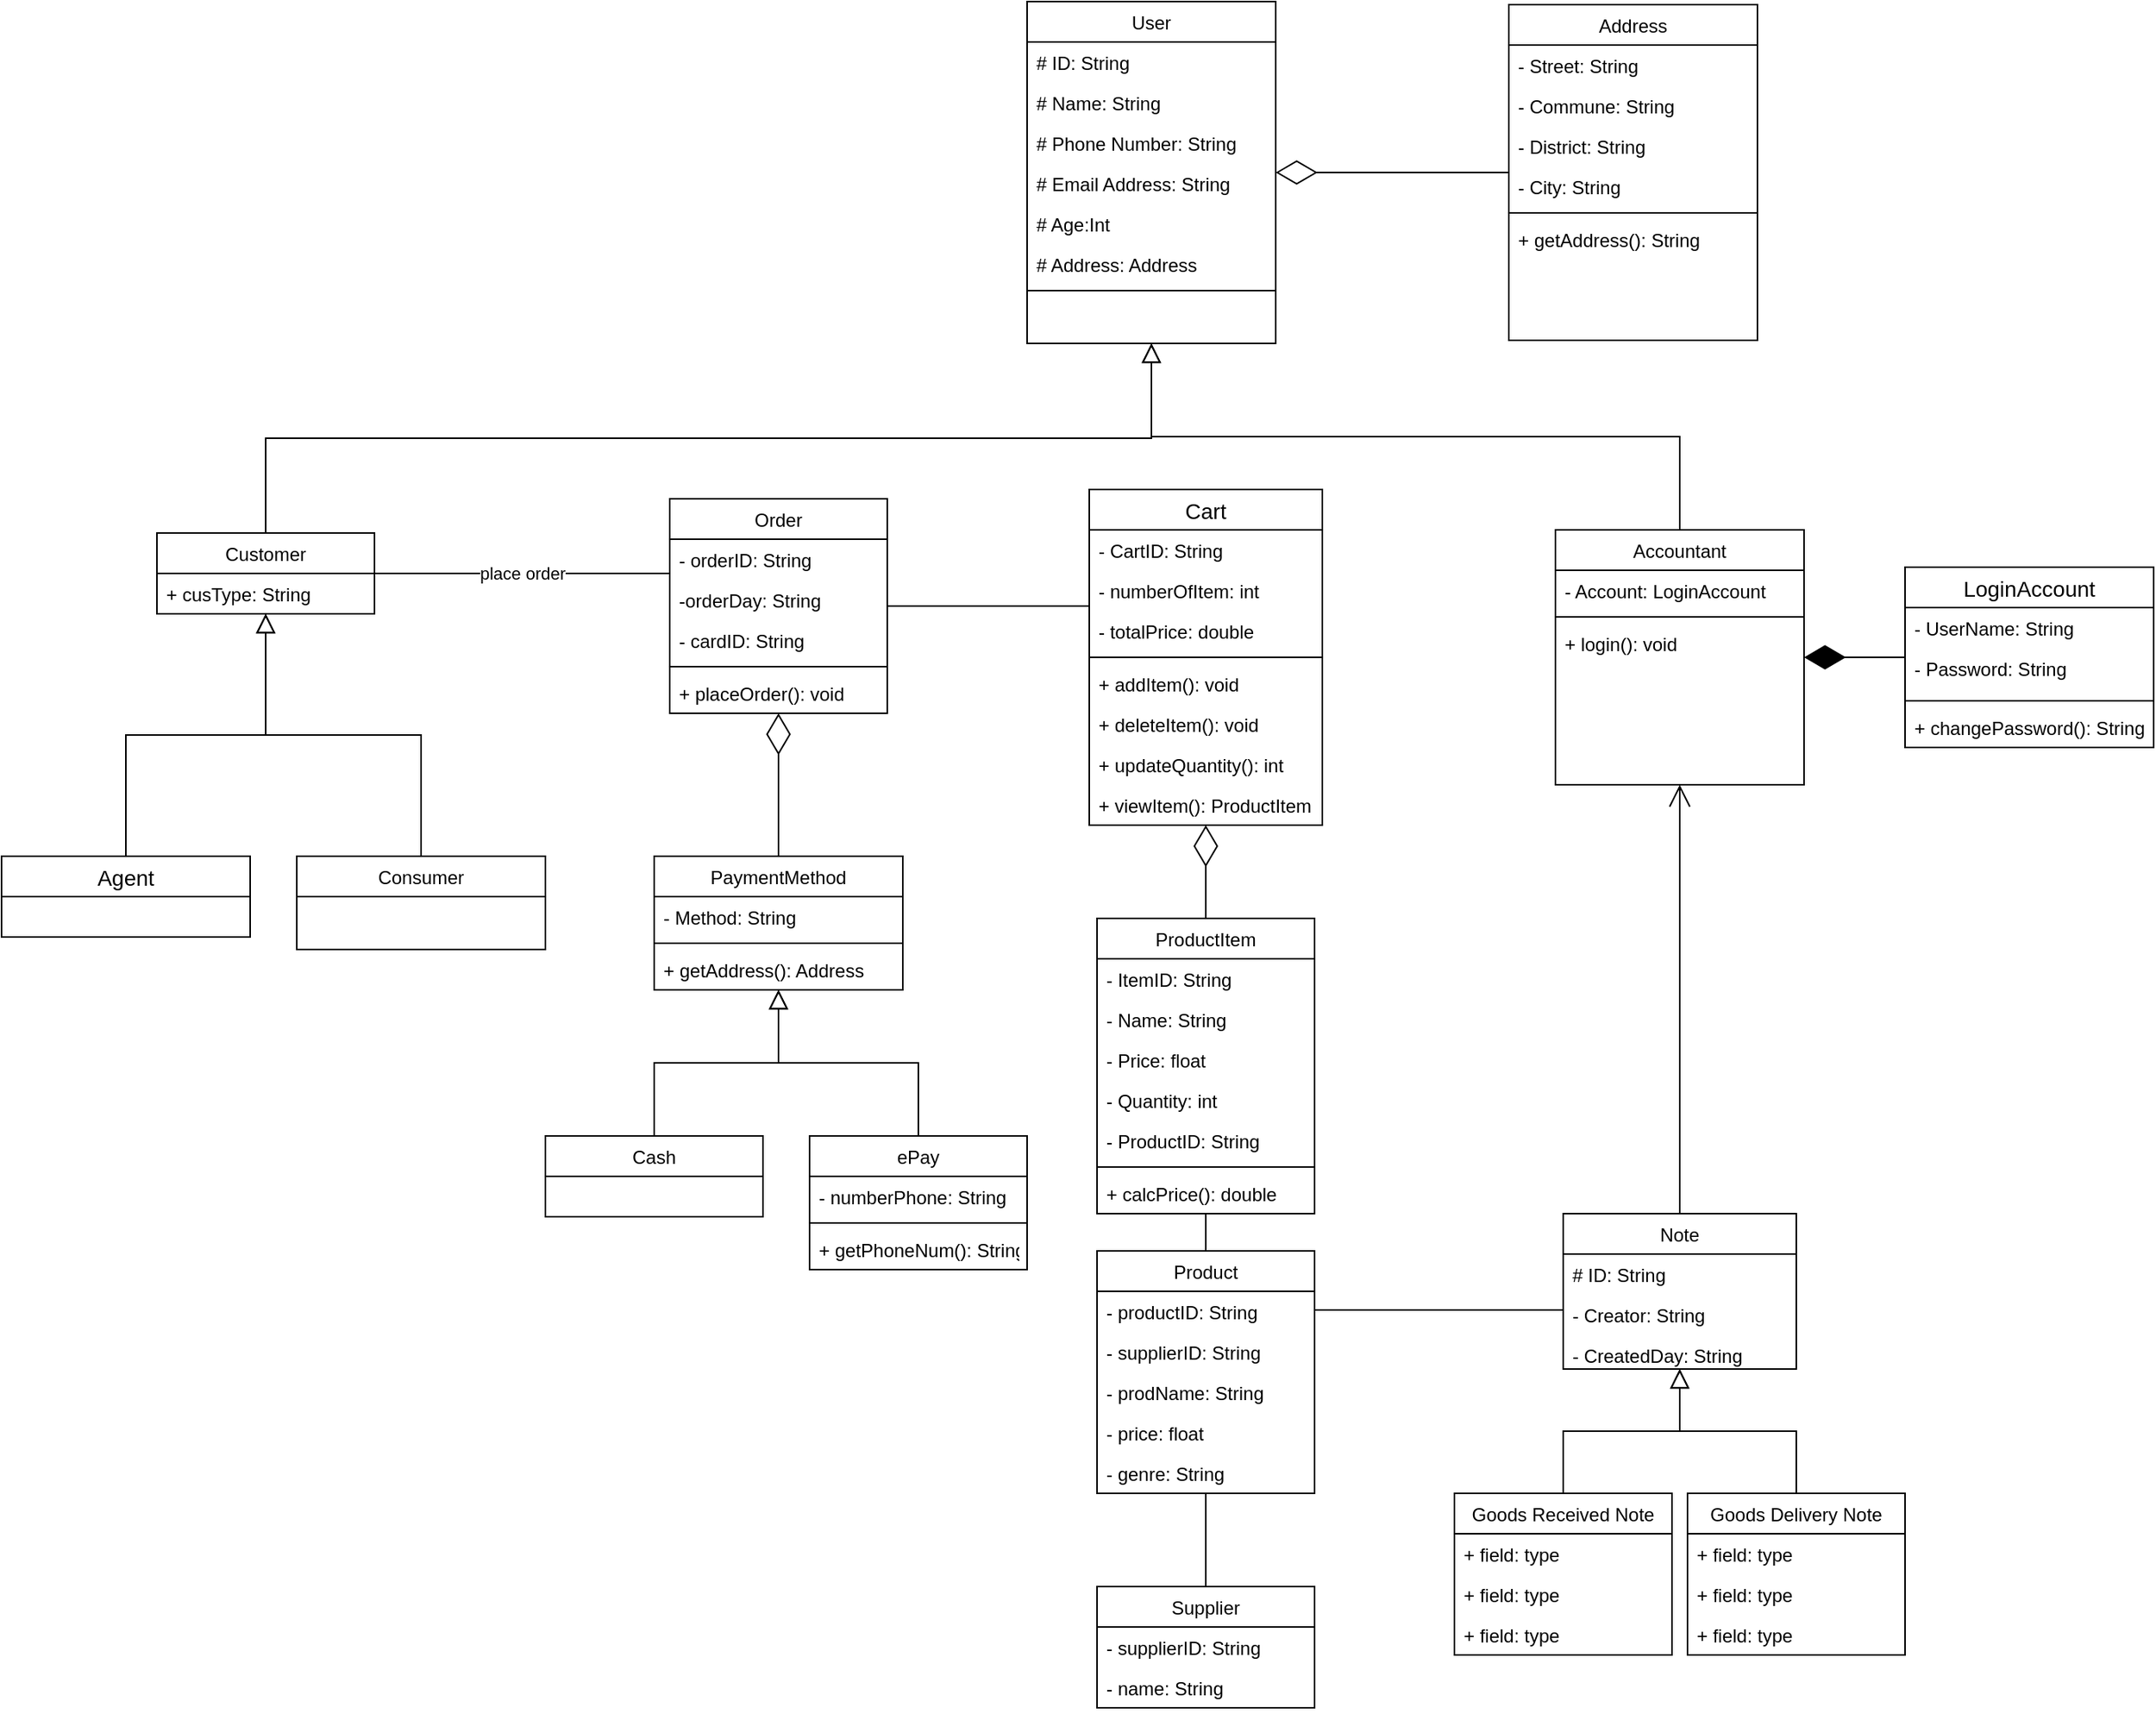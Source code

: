 <mxfile version="20.5.3" type="github">
  <diagram id="C5RBs43oDa-KdzZeNtuy" name="Page-1">
    <mxGraphModel dx="3854" dy="1280" grid="1" gridSize="10" guides="1" tooltips="1" connect="1" arrows="1" fold="1" page="1" pageScale="1" pageWidth="827" pageHeight="1169" math="0" shadow="0">
      <root>
        <mxCell id="WIyWlLk6GJQsqaUBKTNV-0" />
        <mxCell id="WIyWlLk6GJQsqaUBKTNV-1" parent="WIyWlLk6GJQsqaUBKTNV-0" />
        <mxCell id="zkfFHV4jXpPFQw0GAbJ--0" value="User" style="swimlane;fontStyle=0;align=center;verticalAlign=top;childLayout=stackLayout;horizontal=1;startSize=26;horizontalStack=0;resizeParent=1;resizeLast=0;collapsible=1;marginBottom=0;rounded=0;shadow=0;strokeWidth=1;glass=0;sketch=0;gradientColor=none;fillColor=none;" parent="WIyWlLk6GJQsqaUBKTNV-1" vertex="1">
          <mxGeometry x="-290" y="350" width="160" height="220" as="geometry">
            <mxRectangle x="230" y="140" width="160" height="26" as="alternateBounds" />
          </mxGeometry>
        </mxCell>
        <mxCell id="hDzxlIiHxSEQeTDy4nGC-58" value="# ID: String" style="text;strokeColor=none;fillColor=none;align=left;verticalAlign=top;spacingLeft=4;spacingRight=4;overflow=hidden;rotatable=0;points=[[0,0.5],[1,0.5]];portConstraint=eastwest;" vertex="1" parent="zkfFHV4jXpPFQw0GAbJ--0">
          <mxGeometry y="26" width="160" height="26" as="geometry" />
        </mxCell>
        <mxCell id="zkfFHV4jXpPFQw0GAbJ--1" value="# Name: String" style="text;align=left;verticalAlign=top;spacingLeft=4;spacingRight=4;overflow=hidden;rotatable=0;points=[[0,0.5],[1,0.5]];portConstraint=eastwest;" parent="zkfFHV4jXpPFQw0GAbJ--0" vertex="1">
          <mxGeometry y="52" width="160" height="26" as="geometry" />
        </mxCell>
        <mxCell id="zkfFHV4jXpPFQw0GAbJ--2" value="# Phone Number: String" style="text;align=left;verticalAlign=top;spacingLeft=4;spacingRight=4;overflow=hidden;rotatable=0;points=[[0,0.5],[1,0.5]];portConstraint=eastwest;rounded=0;shadow=0;html=0;" parent="zkfFHV4jXpPFQw0GAbJ--0" vertex="1">
          <mxGeometry y="78" width="160" height="26" as="geometry" />
        </mxCell>
        <mxCell id="zkfFHV4jXpPFQw0GAbJ--3" value="# Email Address: String" style="text;align=left;verticalAlign=top;spacingLeft=4;spacingRight=4;overflow=hidden;rotatable=0;points=[[0,0.5],[1,0.5]];portConstraint=eastwest;rounded=0;shadow=0;html=0;" parent="zkfFHV4jXpPFQw0GAbJ--0" vertex="1">
          <mxGeometry y="104" width="160" height="26" as="geometry" />
        </mxCell>
        <mxCell id="hDzxlIiHxSEQeTDy4nGC-28" value="# Age:Int" style="text;strokeColor=none;fillColor=none;align=left;verticalAlign=top;spacingLeft=4;spacingRight=4;overflow=hidden;rotatable=0;points=[[0,0.5],[1,0.5]];portConstraint=eastwest;" vertex="1" parent="zkfFHV4jXpPFQw0GAbJ--0">
          <mxGeometry y="130" width="160" height="26" as="geometry" />
        </mxCell>
        <mxCell id="hDzxlIiHxSEQeTDy4nGC-30" value="# Address: Address" style="text;strokeColor=none;fillColor=none;align=left;verticalAlign=top;spacingLeft=4;spacingRight=4;overflow=hidden;rotatable=0;points=[[0,0.5],[1,0.5]];portConstraint=eastwest;" vertex="1" parent="zkfFHV4jXpPFQw0GAbJ--0">
          <mxGeometry y="156" width="160" height="26" as="geometry" />
        </mxCell>
        <mxCell id="zkfFHV4jXpPFQw0GAbJ--4" value="" style="line;html=1;strokeWidth=1;align=left;verticalAlign=middle;spacingTop=-1;spacingLeft=3;spacingRight=3;rotatable=0;labelPosition=right;points=[];portConstraint=eastwest;" parent="zkfFHV4jXpPFQw0GAbJ--0" vertex="1">
          <mxGeometry y="182" width="160" height="8" as="geometry" />
        </mxCell>
        <mxCell id="zkfFHV4jXpPFQw0GAbJ--6" value="Accountant" style="swimlane;fontStyle=0;align=center;verticalAlign=top;childLayout=stackLayout;horizontal=1;startSize=26;horizontalStack=0;resizeParent=1;resizeLast=0;collapsible=1;marginBottom=0;rounded=0;shadow=0;strokeWidth=1;fillColor=none;" parent="WIyWlLk6GJQsqaUBKTNV-1" vertex="1">
          <mxGeometry x="50" y="690" width="160" height="164" as="geometry">
            <mxRectangle x="130" y="380" width="160" height="26" as="alternateBounds" />
          </mxGeometry>
        </mxCell>
        <mxCell id="hDzxlIiHxSEQeTDy4nGC-31" value="- Account: LoginAccount" style="text;strokeColor=none;fillColor=none;align=left;verticalAlign=top;spacingLeft=4;spacingRight=4;overflow=hidden;rotatable=0;points=[[0,0.5],[1,0.5]];portConstraint=eastwest;" vertex="1" parent="zkfFHV4jXpPFQw0GAbJ--6">
          <mxGeometry y="26" width="160" height="26" as="geometry" />
        </mxCell>
        <mxCell id="zkfFHV4jXpPFQw0GAbJ--9" value="" style="line;html=1;strokeWidth=1;align=left;verticalAlign=middle;spacingTop=-1;spacingLeft=3;spacingRight=3;rotatable=0;labelPosition=right;points=[];portConstraint=eastwest;" parent="zkfFHV4jXpPFQw0GAbJ--6" vertex="1">
          <mxGeometry y="52" width="160" height="8" as="geometry" />
        </mxCell>
        <mxCell id="hDzxlIiHxSEQeTDy4nGC-85" value="+ login(): void" style="text;strokeColor=none;fillColor=none;align=left;verticalAlign=top;spacingLeft=4;spacingRight=4;overflow=hidden;rotatable=0;points=[[0,0.5],[1,0.5]];portConstraint=eastwest;" vertex="1" parent="zkfFHV4jXpPFQw0GAbJ--6">
          <mxGeometry y="60" width="160" height="26" as="geometry" />
        </mxCell>
        <mxCell id="zkfFHV4jXpPFQw0GAbJ--12" value="" style="endArrow=block;endSize=10;endFill=0;shadow=0;strokeWidth=1;rounded=0;edgeStyle=elbowEdgeStyle;elbow=vertical;" parent="WIyWlLk6GJQsqaUBKTNV-1" source="zkfFHV4jXpPFQw0GAbJ--6" target="zkfFHV4jXpPFQw0GAbJ--0" edge="1">
          <mxGeometry width="160" relative="1" as="geometry">
            <mxPoint x="200" y="203" as="sourcePoint" />
            <mxPoint x="200" y="203" as="targetPoint" />
          </mxGeometry>
        </mxCell>
        <mxCell id="zkfFHV4jXpPFQw0GAbJ--13" value="Consumer" style="swimlane;fontStyle=0;align=center;verticalAlign=top;childLayout=stackLayout;horizontal=1;startSize=26;horizontalStack=0;resizeParent=1;resizeLast=0;collapsible=1;marginBottom=0;rounded=0;shadow=0;strokeWidth=1;fillColor=none;" parent="WIyWlLk6GJQsqaUBKTNV-1" vertex="1">
          <mxGeometry x="-760" y="900" width="160" height="60" as="geometry">
            <mxRectangle x="340" y="380" width="170" height="26" as="alternateBounds" />
          </mxGeometry>
        </mxCell>
        <mxCell id="zkfFHV4jXpPFQw0GAbJ--16" value="" style="endArrow=block;endSize=10;endFill=0;shadow=0;strokeWidth=1;rounded=0;edgeStyle=elbowEdgeStyle;elbow=vertical;" parent="WIyWlLk6GJQsqaUBKTNV-1" source="zkfFHV4jXpPFQw0GAbJ--13" target="oCz8fH9O_OMHNRwuJ_HF-74" edge="1">
          <mxGeometry width="160" relative="1" as="geometry">
            <mxPoint x="-60" y="571" as="sourcePoint" />
            <mxPoint x="-540" y="738" as="targetPoint" />
          </mxGeometry>
        </mxCell>
        <mxCell id="zkfFHV4jXpPFQw0GAbJ--17" value="Address" style="swimlane;fontStyle=0;align=center;verticalAlign=top;childLayout=stackLayout;horizontal=1;startSize=26;horizontalStack=0;resizeParent=1;resizeLast=0;collapsible=1;marginBottom=0;rounded=0;shadow=0;strokeWidth=1;fillColor=none;" parent="WIyWlLk6GJQsqaUBKTNV-1" vertex="1">
          <mxGeometry x="20" y="352" width="160" height="216" as="geometry">
            <mxRectangle x="550" y="140" width="160" height="26" as="alternateBounds" />
          </mxGeometry>
        </mxCell>
        <mxCell id="zkfFHV4jXpPFQw0GAbJ--19" value="- Street: String" style="text;align=left;verticalAlign=top;spacingLeft=4;spacingRight=4;overflow=hidden;rotatable=0;points=[[0,0.5],[1,0.5]];portConstraint=eastwest;rounded=0;shadow=0;html=0;" parent="zkfFHV4jXpPFQw0GAbJ--17" vertex="1">
          <mxGeometry y="26" width="160" height="26" as="geometry" />
        </mxCell>
        <mxCell id="zkfFHV4jXpPFQw0GAbJ--20" value="- Commune: String" style="text;align=left;verticalAlign=top;spacingLeft=4;spacingRight=4;overflow=hidden;rotatable=0;points=[[0,0.5],[1,0.5]];portConstraint=eastwest;rounded=0;shadow=0;html=0;" parent="zkfFHV4jXpPFQw0GAbJ--17" vertex="1">
          <mxGeometry y="52" width="160" height="26" as="geometry" />
        </mxCell>
        <mxCell id="zkfFHV4jXpPFQw0GAbJ--21" value="- District: String" style="text;align=left;verticalAlign=top;spacingLeft=4;spacingRight=4;overflow=hidden;rotatable=0;points=[[0,0.5],[1,0.5]];portConstraint=eastwest;rounded=0;shadow=0;html=0;" parent="zkfFHV4jXpPFQw0GAbJ--17" vertex="1">
          <mxGeometry y="78" width="160" height="26" as="geometry" />
        </mxCell>
        <mxCell id="zkfFHV4jXpPFQw0GAbJ--22" value="- City: String" style="text;align=left;verticalAlign=top;spacingLeft=4;spacingRight=4;overflow=hidden;rotatable=0;points=[[0,0.5],[1,0.5]];portConstraint=eastwest;rounded=0;shadow=0;html=0;" parent="zkfFHV4jXpPFQw0GAbJ--17" vertex="1">
          <mxGeometry y="104" width="160" height="26" as="geometry" />
        </mxCell>
        <mxCell id="zkfFHV4jXpPFQw0GAbJ--23" value="" style="line;html=1;strokeWidth=1;align=left;verticalAlign=middle;spacingTop=-1;spacingLeft=3;spacingRight=3;rotatable=0;labelPosition=right;points=[];portConstraint=eastwest;" parent="zkfFHV4jXpPFQw0GAbJ--17" vertex="1">
          <mxGeometry y="130" width="160" height="8" as="geometry" />
        </mxCell>
        <mxCell id="hDzxlIiHxSEQeTDy4nGC-86" value="+ getAddress(): String" style="text;strokeColor=none;fillColor=none;align=left;verticalAlign=top;spacingLeft=4;spacingRight=4;overflow=hidden;rotatable=0;points=[[0,0.5],[1,0.5]];portConstraint=eastwest;" vertex="1" parent="zkfFHV4jXpPFQw0GAbJ--17">
          <mxGeometry y="138" width="160" height="26" as="geometry" />
        </mxCell>
        <mxCell id="oCz8fH9O_OMHNRwuJ_HF-2" value="Agent" style="swimlane;fontStyle=0;childLayout=stackLayout;horizontal=1;startSize=26;horizontalStack=0;resizeParent=1;resizeParentMax=0;resizeLast=0;collapsible=1;marginBottom=0;align=center;fontSize=14;fillColor=none;" parent="WIyWlLk6GJQsqaUBKTNV-1" vertex="1">
          <mxGeometry x="-950" y="900" width="160" height="52" as="geometry" />
        </mxCell>
        <mxCell id="oCz8fH9O_OMHNRwuJ_HF-9" value="" style="endArrow=block;endSize=10;endFill=0;shadow=0;strokeWidth=1;rounded=0;edgeStyle=elbowEdgeStyle;elbow=vertical;" parent="WIyWlLk6GJQsqaUBKTNV-1" source="oCz8fH9O_OMHNRwuJ_HF-2" target="oCz8fH9O_OMHNRwuJ_HF-74" edge="1">
          <mxGeometry width="160" relative="1" as="geometry">
            <mxPoint x="-440" y="948" as="sourcePoint" />
            <mxPoint x="-560" y="718" as="targetPoint" />
          </mxGeometry>
        </mxCell>
        <mxCell id="oCz8fH9O_OMHNRwuJ_HF-10" value="LoginAccount" style="swimlane;fontStyle=0;childLayout=stackLayout;horizontal=1;startSize=26;horizontalStack=0;resizeParent=1;resizeParentMax=0;resizeLast=0;collapsible=1;marginBottom=0;align=center;fontSize=14;" parent="WIyWlLk6GJQsqaUBKTNV-1" vertex="1">
          <mxGeometry x="275" y="714" width="160" height="116" as="geometry" />
        </mxCell>
        <mxCell id="hDzxlIiHxSEQeTDy4nGC-47" value="- UserName: String" style="text;strokeColor=none;fillColor=none;align=left;verticalAlign=top;spacingLeft=4;spacingRight=4;overflow=hidden;rotatable=0;points=[[0,0.5],[1,0.5]];portConstraint=eastwest;" vertex="1" parent="oCz8fH9O_OMHNRwuJ_HF-10">
          <mxGeometry y="26" width="160" height="26" as="geometry" />
        </mxCell>
        <mxCell id="oCz8fH9O_OMHNRwuJ_HF-11" value="- Password: String" style="text;strokeColor=none;fillColor=none;spacingLeft=4;spacingRight=4;overflow=hidden;rotatable=0;points=[[0,0.5],[1,0.5]];portConstraint=eastwest;fontSize=12;" parent="oCz8fH9O_OMHNRwuJ_HF-10" vertex="1">
          <mxGeometry y="52" width="160" height="30" as="geometry" />
        </mxCell>
        <mxCell id="hDzxlIiHxSEQeTDy4nGC-83" value="" style="line;strokeWidth=1;fillColor=none;align=left;verticalAlign=middle;spacingTop=-1;spacingLeft=3;spacingRight=3;rotatable=0;labelPosition=right;points=[];portConstraint=eastwest;strokeColor=inherit;" vertex="1" parent="oCz8fH9O_OMHNRwuJ_HF-10">
          <mxGeometry y="82" width="160" height="8" as="geometry" />
        </mxCell>
        <mxCell id="hDzxlIiHxSEQeTDy4nGC-84" value="+ changePassword(): String" style="text;strokeColor=none;fillColor=none;align=left;verticalAlign=top;spacingLeft=4;spacingRight=4;overflow=hidden;rotatable=0;points=[[0,0.5],[1,0.5]];portConstraint=eastwest;" vertex="1" parent="oCz8fH9O_OMHNRwuJ_HF-10">
          <mxGeometry y="90" width="160" height="26" as="geometry" />
        </mxCell>
        <mxCell id="oCz8fH9O_OMHNRwuJ_HF-30" value="Cart" style="swimlane;fontStyle=0;childLayout=stackLayout;horizontal=1;startSize=26;horizontalStack=0;resizeParent=1;resizeParentMax=0;resizeLast=0;collapsible=1;marginBottom=0;align=center;fontSize=14;fillColor=none;" parent="WIyWlLk6GJQsqaUBKTNV-1" vertex="1">
          <mxGeometry x="-250" y="664" width="150" height="216" as="geometry" />
        </mxCell>
        <mxCell id="hDzxlIiHxSEQeTDy4nGC-60" value="- CartID: String" style="text;strokeColor=none;fillColor=none;align=left;verticalAlign=top;spacingLeft=4;spacingRight=4;overflow=hidden;rotatable=0;points=[[0,0.5],[1,0.5]];portConstraint=eastwest;" vertex="1" parent="oCz8fH9O_OMHNRwuJ_HF-30">
          <mxGeometry y="26" width="150" height="26" as="geometry" />
        </mxCell>
        <mxCell id="hDzxlIiHxSEQeTDy4nGC-73" value="- numberOfItem: int" style="text;strokeColor=none;fillColor=none;align=left;verticalAlign=top;spacingLeft=4;spacingRight=4;overflow=hidden;rotatable=0;points=[[0,0.5],[1,0.5]];portConstraint=eastwest;" vertex="1" parent="oCz8fH9O_OMHNRwuJ_HF-30">
          <mxGeometry y="52" width="150" height="26" as="geometry" />
        </mxCell>
        <mxCell id="hDzxlIiHxSEQeTDy4nGC-74" value="- totalPrice: double" style="text;strokeColor=none;fillColor=none;align=left;verticalAlign=top;spacingLeft=4;spacingRight=4;overflow=hidden;rotatable=0;points=[[0,0.5],[1,0.5]];portConstraint=eastwest;" vertex="1" parent="oCz8fH9O_OMHNRwuJ_HF-30">
          <mxGeometry y="78" width="150" height="26" as="geometry" />
        </mxCell>
        <mxCell id="hDzxlIiHxSEQeTDy4nGC-89" value="" style="line;strokeWidth=1;fillColor=none;align=left;verticalAlign=middle;spacingTop=-1;spacingLeft=3;spacingRight=3;rotatable=0;labelPosition=right;points=[];portConstraint=eastwest;strokeColor=inherit;" vertex="1" parent="oCz8fH9O_OMHNRwuJ_HF-30">
          <mxGeometry y="104" width="150" height="8" as="geometry" />
        </mxCell>
        <mxCell id="hDzxlIiHxSEQeTDy4nGC-90" value="+ addItem(): void" style="text;strokeColor=none;fillColor=none;align=left;verticalAlign=top;spacingLeft=4;spacingRight=4;overflow=hidden;rotatable=0;points=[[0,0.5],[1,0.5]];portConstraint=eastwest;" vertex="1" parent="oCz8fH9O_OMHNRwuJ_HF-30">
          <mxGeometry y="112" width="150" height="26" as="geometry" />
        </mxCell>
        <mxCell id="hDzxlIiHxSEQeTDy4nGC-91" value="+ deleteItem(): void" style="text;strokeColor=none;fillColor=none;align=left;verticalAlign=top;spacingLeft=4;spacingRight=4;overflow=hidden;rotatable=0;points=[[0,0.5],[1,0.5]];portConstraint=eastwest;" vertex="1" parent="oCz8fH9O_OMHNRwuJ_HF-30">
          <mxGeometry y="138" width="150" height="26" as="geometry" />
        </mxCell>
        <mxCell id="hDzxlIiHxSEQeTDy4nGC-92" value="+ updateQuantity(): int" style="text;strokeColor=none;fillColor=none;align=left;verticalAlign=top;spacingLeft=4;spacingRight=4;overflow=hidden;rotatable=0;points=[[0,0.5],[1,0.5]];portConstraint=eastwest;" vertex="1" parent="oCz8fH9O_OMHNRwuJ_HF-30">
          <mxGeometry y="164" width="150" height="26" as="geometry" />
        </mxCell>
        <mxCell id="hDzxlIiHxSEQeTDy4nGC-93" value="+ viewItem(): ProductItem" style="text;strokeColor=none;fillColor=none;align=left;verticalAlign=top;spacingLeft=4;spacingRight=4;overflow=hidden;rotatable=0;points=[[0,0.5],[1,0.5]];portConstraint=eastwest;" vertex="1" parent="oCz8fH9O_OMHNRwuJ_HF-30">
          <mxGeometry y="190" width="150" height="26" as="geometry" />
        </mxCell>
        <mxCell id="oCz8fH9O_OMHNRwuJ_HF-43" value="Goods Received Note" style="swimlane;fontStyle=0;childLayout=stackLayout;horizontal=1;startSize=26;fillColor=none;horizontalStack=0;resizeParent=1;resizeParentMax=0;resizeLast=0;collapsible=1;marginBottom=0;" parent="WIyWlLk6GJQsqaUBKTNV-1" vertex="1">
          <mxGeometry x="-15" y="1310" width="140" height="104" as="geometry" />
        </mxCell>
        <mxCell id="oCz8fH9O_OMHNRwuJ_HF-44" value="+ field: type" style="text;strokeColor=none;fillColor=none;align=left;verticalAlign=top;spacingLeft=4;spacingRight=4;overflow=hidden;rotatable=0;points=[[0,0.5],[1,0.5]];portConstraint=eastwest;" parent="oCz8fH9O_OMHNRwuJ_HF-43" vertex="1">
          <mxGeometry y="26" width="140" height="26" as="geometry" />
        </mxCell>
        <mxCell id="oCz8fH9O_OMHNRwuJ_HF-45" value="+ field: type" style="text;strokeColor=none;fillColor=none;align=left;verticalAlign=top;spacingLeft=4;spacingRight=4;overflow=hidden;rotatable=0;points=[[0,0.5],[1,0.5]];portConstraint=eastwest;" parent="oCz8fH9O_OMHNRwuJ_HF-43" vertex="1">
          <mxGeometry y="52" width="140" height="26" as="geometry" />
        </mxCell>
        <mxCell id="oCz8fH9O_OMHNRwuJ_HF-46" value="+ field: type" style="text;strokeColor=none;fillColor=none;align=left;verticalAlign=top;spacingLeft=4;spacingRight=4;overflow=hidden;rotatable=0;points=[[0,0.5],[1,0.5]];portConstraint=eastwest;" parent="oCz8fH9O_OMHNRwuJ_HF-43" vertex="1">
          <mxGeometry y="78" width="140" height="26" as="geometry" />
        </mxCell>
        <mxCell id="oCz8fH9O_OMHNRwuJ_HF-47" value="Goods Delivery Note" style="swimlane;fontStyle=0;childLayout=stackLayout;horizontal=1;startSize=26;fillColor=none;horizontalStack=0;resizeParent=1;resizeParentMax=0;resizeLast=0;collapsible=1;marginBottom=0;" parent="WIyWlLk6GJQsqaUBKTNV-1" vertex="1">
          <mxGeometry x="135" y="1310" width="140" height="104" as="geometry" />
        </mxCell>
        <mxCell id="oCz8fH9O_OMHNRwuJ_HF-48" value="+ field: type" style="text;strokeColor=none;fillColor=none;align=left;verticalAlign=top;spacingLeft=4;spacingRight=4;overflow=hidden;rotatable=0;points=[[0,0.5],[1,0.5]];portConstraint=eastwest;" parent="oCz8fH9O_OMHNRwuJ_HF-47" vertex="1">
          <mxGeometry y="26" width="140" height="26" as="geometry" />
        </mxCell>
        <mxCell id="oCz8fH9O_OMHNRwuJ_HF-49" value="+ field: type" style="text;strokeColor=none;fillColor=none;align=left;verticalAlign=top;spacingLeft=4;spacingRight=4;overflow=hidden;rotatable=0;points=[[0,0.5],[1,0.5]];portConstraint=eastwest;" parent="oCz8fH9O_OMHNRwuJ_HF-47" vertex="1">
          <mxGeometry y="52" width="140" height="26" as="geometry" />
        </mxCell>
        <mxCell id="oCz8fH9O_OMHNRwuJ_HF-50" value="+ field: type" style="text;strokeColor=none;fillColor=none;align=left;verticalAlign=top;spacingLeft=4;spacingRight=4;overflow=hidden;rotatable=0;points=[[0,0.5],[1,0.5]];portConstraint=eastwest;" parent="oCz8fH9O_OMHNRwuJ_HF-47" vertex="1">
          <mxGeometry y="78" width="140" height="26" as="geometry" />
        </mxCell>
        <mxCell id="oCz8fH9O_OMHNRwuJ_HF-51" value="Supplier" style="swimlane;fontStyle=0;childLayout=stackLayout;horizontal=1;startSize=26;fillColor=none;horizontalStack=0;resizeParent=1;resizeParentMax=0;resizeLast=0;collapsible=1;marginBottom=0;" parent="WIyWlLk6GJQsqaUBKTNV-1" vertex="1">
          <mxGeometry x="-245" y="1370" width="140" height="78" as="geometry" />
        </mxCell>
        <mxCell id="oCz8fH9O_OMHNRwuJ_HF-52" value="- supplierID: String" style="text;strokeColor=none;fillColor=none;align=left;verticalAlign=top;spacingLeft=4;spacingRight=4;overflow=hidden;rotatable=0;points=[[0,0.5],[1,0.5]];portConstraint=eastwest;" parent="oCz8fH9O_OMHNRwuJ_HF-51" vertex="1">
          <mxGeometry y="26" width="140" height="26" as="geometry" />
        </mxCell>
        <mxCell id="oCz8fH9O_OMHNRwuJ_HF-53" value="- name: String" style="text;strokeColor=none;fillColor=none;align=left;verticalAlign=top;spacingLeft=4;spacingRight=4;overflow=hidden;rotatable=0;points=[[0,0.5],[1,0.5]];portConstraint=eastwest;" parent="oCz8fH9O_OMHNRwuJ_HF-51" vertex="1">
          <mxGeometry y="52" width="140" height="26" as="geometry" />
        </mxCell>
        <mxCell id="oCz8fH9O_OMHNRwuJ_HF-55" value="Product" style="swimlane;fontStyle=0;childLayout=stackLayout;horizontal=1;startSize=26;fillColor=none;horizontalStack=0;resizeParent=1;resizeParentMax=0;resizeLast=0;collapsible=1;marginBottom=0;" parent="WIyWlLk6GJQsqaUBKTNV-1" vertex="1">
          <mxGeometry x="-245" y="1154" width="140" height="156" as="geometry" />
        </mxCell>
        <mxCell id="hDzxlIiHxSEQeTDy4nGC-56" value="- productID: String" style="text;strokeColor=none;fillColor=none;align=left;verticalAlign=top;spacingLeft=4;spacingRight=4;overflow=hidden;rotatable=0;points=[[0,0.5],[1,0.5]];portConstraint=eastwest;" vertex="1" parent="oCz8fH9O_OMHNRwuJ_HF-55">
          <mxGeometry y="26" width="140" height="26" as="geometry" />
        </mxCell>
        <mxCell id="hDzxlIiHxSEQeTDy4nGC-34" value="- supplierID: String " style="text;strokeColor=none;fillColor=none;align=left;verticalAlign=top;spacingLeft=4;spacingRight=4;overflow=hidden;rotatable=0;points=[[0,0.5],[1,0.5]];portConstraint=eastwest;" vertex="1" parent="oCz8fH9O_OMHNRwuJ_HF-55">
          <mxGeometry y="52" width="140" height="26" as="geometry" />
        </mxCell>
        <mxCell id="oCz8fH9O_OMHNRwuJ_HF-56" value="- prodName: String" style="text;strokeColor=none;fillColor=none;align=left;verticalAlign=top;spacingLeft=4;spacingRight=4;overflow=hidden;rotatable=0;points=[[0,0.5],[1,0.5]];portConstraint=eastwest;" parent="oCz8fH9O_OMHNRwuJ_HF-55" vertex="1">
          <mxGeometry y="78" width="140" height="26" as="geometry" />
        </mxCell>
        <mxCell id="oCz8fH9O_OMHNRwuJ_HF-57" value="- price: float" style="text;strokeColor=none;fillColor=none;align=left;verticalAlign=top;spacingLeft=4;spacingRight=4;overflow=hidden;rotatable=0;points=[[0,0.5],[1,0.5]];portConstraint=eastwest;" parent="oCz8fH9O_OMHNRwuJ_HF-55" vertex="1">
          <mxGeometry y="104" width="140" height="26" as="geometry" />
        </mxCell>
        <mxCell id="oCz8fH9O_OMHNRwuJ_HF-58" value="- genre: String" style="text;strokeColor=none;fillColor=none;align=left;verticalAlign=top;spacingLeft=4;spacingRight=4;overflow=hidden;rotatable=0;points=[[0,0.5],[1,0.5]];portConstraint=eastwest;" parent="oCz8fH9O_OMHNRwuJ_HF-55" vertex="1">
          <mxGeometry y="130" width="140" height="26" as="geometry" />
        </mxCell>
        <mxCell id="oCz8fH9O_OMHNRwuJ_HF-61" value="Note" style="swimlane;fontStyle=0;childLayout=stackLayout;horizontal=1;startSize=26;fillColor=none;horizontalStack=0;resizeParent=1;resizeParentMax=0;resizeLast=0;collapsible=1;marginBottom=0;rounded=0;shadow=0;glass=0;sketch=0;" parent="WIyWlLk6GJQsqaUBKTNV-1" vertex="1">
          <mxGeometry x="55" y="1130" width="150" height="100" as="geometry" />
        </mxCell>
        <mxCell id="oCz8fH9O_OMHNRwuJ_HF-63" value="# ID: String" style="text;strokeColor=none;fillColor=none;align=left;verticalAlign=top;spacingLeft=4;spacingRight=4;overflow=hidden;rotatable=0;points=[[0,0.5],[1,0.5]];portConstraint=eastwest;rounded=0;shadow=0;glass=0;sketch=0;" parent="oCz8fH9O_OMHNRwuJ_HF-61" vertex="1">
          <mxGeometry y="26" width="150" height="26" as="geometry" />
        </mxCell>
        <mxCell id="oCz8fH9O_OMHNRwuJ_HF-62" value="- Creator: String" style="text;strokeColor=none;fillColor=none;align=left;verticalAlign=top;spacingLeft=4;spacingRight=4;overflow=hidden;rotatable=0;points=[[0,0.5],[1,0.5]];portConstraint=eastwest;rounded=0;shadow=0;glass=0;sketch=0;" parent="oCz8fH9O_OMHNRwuJ_HF-61" vertex="1">
          <mxGeometry y="52" width="150" height="26" as="geometry" />
        </mxCell>
        <mxCell id="oCz8fH9O_OMHNRwuJ_HF-64" value="- CreatedDay: String" style="text;strokeColor=none;fillColor=none;align=left;verticalAlign=top;spacingLeft=4;spacingRight=4;overflow=hidden;rotatable=0;points=[[0,0.5],[1,0.5]];portConstraint=eastwest;rounded=0;shadow=0;glass=0;sketch=0;" parent="oCz8fH9O_OMHNRwuJ_HF-61" vertex="1">
          <mxGeometry y="78" width="150" height="22" as="geometry" />
        </mxCell>
        <mxCell id="oCz8fH9O_OMHNRwuJ_HF-67" value="" style="endArrow=block;html=1;rounded=0;startSize=10;endFill=0;edgeStyle=elbowEdgeStyle;elbow=vertical;endSize=10;" parent="WIyWlLk6GJQsqaUBKTNV-1" source="oCz8fH9O_OMHNRwuJ_HF-43" target="oCz8fH9O_OMHNRwuJ_HF-61" edge="1">
          <mxGeometry relative="1" as="geometry">
            <mxPoint x="145" y="1080" as="sourcePoint" />
            <mxPoint x="305" y="1080" as="targetPoint" />
          </mxGeometry>
        </mxCell>
        <mxCell id="oCz8fH9O_OMHNRwuJ_HF-68" value="" style="endArrow=block;html=1;rounded=0;startSize=10;endFill=0;edgeStyle=elbowEdgeStyle;elbow=vertical;endSize=10;" parent="WIyWlLk6GJQsqaUBKTNV-1" source="oCz8fH9O_OMHNRwuJ_HF-47" target="oCz8fH9O_OMHNRwuJ_HF-61" edge="1">
          <mxGeometry relative="1" as="geometry">
            <mxPoint x="321.996" y="1050" as="sourcePoint" />
            <mxPoint x="338.004" y="931" as="targetPoint" />
          </mxGeometry>
        </mxCell>
        <mxCell id="oCz8fH9O_OMHNRwuJ_HF-74" value="Customer" style="swimlane;fontStyle=0;childLayout=stackLayout;horizontal=1;startSize=26;fillColor=none;horizontalStack=0;resizeParent=1;resizeParentMax=0;resizeLast=0;collapsible=1;marginBottom=0;rounded=0;shadow=0;glass=0;sketch=0;" parent="WIyWlLk6GJQsqaUBKTNV-1" vertex="1">
          <mxGeometry x="-850" y="692" width="140" height="52" as="geometry" />
        </mxCell>
        <mxCell id="oCz8fH9O_OMHNRwuJ_HF-77" value="+ cusType: String" style="text;strokeColor=none;fillColor=none;align=left;verticalAlign=top;spacingLeft=4;spacingRight=4;overflow=hidden;rotatable=0;points=[[0,0.5],[1,0.5]];portConstraint=eastwest;rounded=0;shadow=0;glass=0;sketch=0;" parent="oCz8fH9O_OMHNRwuJ_HF-74" vertex="1">
          <mxGeometry y="26" width="140" height="26" as="geometry" />
        </mxCell>
        <mxCell id="oCz8fH9O_OMHNRwuJ_HF-78" value="" style="endArrow=block;endSize=10;endFill=0;shadow=0;strokeWidth=1;rounded=0;edgeStyle=elbowEdgeStyle;elbow=vertical;" parent="WIyWlLk6GJQsqaUBKTNV-1" source="oCz8fH9O_OMHNRwuJ_HF-74" target="zkfFHV4jXpPFQw0GAbJ--0" edge="1">
          <mxGeometry width="160" relative="1" as="geometry">
            <mxPoint x="-310" y="680" as="sourcePoint" />
            <mxPoint x="-260" y="550" as="targetPoint" />
          </mxGeometry>
        </mxCell>
        <mxCell id="oCz8fH9O_OMHNRwuJ_HF-81" value="PaymentMethod" style="swimlane;fontStyle=0;childLayout=stackLayout;horizontal=1;startSize=26;fillColor=none;horizontalStack=0;resizeParent=1;resizeParentMax=0;resizeLast=0;collapsible=1;marginBottom=0;rounded=0;shadow=0;glass=0;sketch=0;" parent="WIyWlLk6GJQsqaUBKTNV-1" vertex="1">
          <mxGeometry x="-530" y="900" width="160" height="86" as="geometry" />
        </mxCell>
        <mxCell id="oCz8fH9O_OMHNRwuJ_HF-82" value="- Method: String" style="text;strokeColor=none;fillColor=none;align=left;verticalAlign=top;spacingLeft=4;spacingRight=4;overflow=hidden;rotatable=0;points=[[0,0.5],[1,0.5]];portConstraint=eastwest;rounded=0;shadow=0;glass=0;sketch=0;" parent="oCz8fH9O_OMHNRwuJ_HF-81" vertex="1">
          <mxGeometry y="26" width="160" height="26" as="geometry" />
        </mxCell>
        <mxCell id="hDzxlIiHxSEQeTDy4nGC-79" value="" style="line;strokeWidth=1;fillColor=none;align=left;verticalAlign=middle;spacingTop=-1;spacingLeft=3;spacingRight=3;rotatable=0;labelPosition=right;points=[];portConstraint=eastwest;strokeColor=inherit;" vertex="1" parent="oCz8fH9O_OMHNRwuJ_HF-81">
          <mxGeometry y="52" width="160" height="8" as="geometry" />
        </mxCell>
        <mxCell id="hDzxlIiHxSEQeTDy4nGC-80" value="+ getAddress(): Address" style="text;strokeColor=none;fillColor=none;align=left;verticalAlign=top;spacingLeft=4;spacingRight=4;overflow=hidden;rotatable=0;points=[[0,0.5],[1,0.5]];portConstraint=eastwest;" vertex="1" parent="oCz8fH9O_OMHNRwuJ_HF-81">
          <mxGeometry y="60" width="160" height="26" as="geometry" />
        </mxCell>
        <mxCell id="hDzxlIiHxSEQeTDy4nGC-29" value="" style="endArrow=diamondThin;endFill=0;endSize=24;html=1;rounded=0;" edge="1" parent="WIyWlLk6GJQsqaUBKTNV-1" source="zkfFHV4jXpPFQw0GAbJ--17" target="zkfFHV4jXpPFQw0GAbJ--0">
          <mxGeometry width="160" relative="1" as="geometry">
            <mxPoint x="-310" y="610" as="sourcePoint" />
            <mxPoint x="-150" y="610" as="targetPoint" />
          </mxGeometry>
        </mxCell>
        <mxCell id="hDzxlIiHxSEQeTDy4nGC-33" value="" style="endArrow=diamondThin;endFill=0;endSize=24;html=1;rounded=0;edgeStyle=elbowEdgeStyle;elbow=vertical;" edge="1" parent="WIyWlLk6GJQsqaUBKTNV-1" source="oCz8fH9O_OMHNRwuJ_HF-81" target="hDzxlIiHxSEQeTDy4nGC-69">
          <mxGeometry width="160" relative="1" as="geometry">
            <mxPoint x="-330" y="710" as="sourcePoint" />
            <mxPoint x="-640" y="900" as="targetPoint" />
          </mxGeometry>
        </mxCell>
        <mxCell id="hDzxlIiHxSEQeTDy4nGC-35" value="ProductItem" style="swimlane;fontStyle=0;childLayout=stackLayout;horizontal=1;startSize=26;fillColor=none;horizontalStack=0;resizeParent=1;resizeParentMax=0;resizeLast=0;collapsible=1;marginBottom=0;" vertex="1" parent="WIyWlLk6GJQsqaUBKTNV-1">
          <mxGeometry x="-245" y="940" width="140" height="190" as="geometry" />
        </mxCell>
        <mxCell id="hDzxlIiHxSEQeTDy4nGC-38" value="- ItemID: String" style="text;strokeColor=none;fillColor=none;align=left;verticalAlign=top;spacingLeft=4;spacingRight=4;overflow=hidden;rotatable=0;points=[[0,0.5],[1,0.5]];portConstraint=eastwest;" vertex="1" parent="hDzxlIiHxSEQeTDy4nGC-35">
          <mxGeometry y="26" width="140" height="26" as="geometry" />
        </mxCell>
        <mxCell id="hDzxlIiHxSEQeTDy4nGC-36" value="- Name: String" style="text;strokeColor=none;fillColor=none;align=left;verticalAlign=top;spacingLeft=4;spacingRight=4;overflow=hidden;rotatable=0;points=[[0,0.5],[1,0.5]];portConstraint=eastwest;" vertex="1" parent="hDzxlIiHxSEQeTDy4nGC-35">
          <mxGeometry y="52" width="140" height="26" as="geometry" />
        </mxCell>
        <mxCell id="hDzxlIiHxSEQeTDy4nGC-37" value="- Price: float" style="text;strokeColor=none;fillColor=none;align=left;verticalAlign=top;spacingLeft=4;spacingRight=4;overflow=hidden;rotatable=0;points=[[0,0.5],[1,0.5]];portConstraint=eastwest;" vertex="1" parent="hDzxlIiHxSEQeTDy4nGC-35">
          <mxGeometry y="78" width="140" height="26" as="geometry" />
        </mxCell>
        <mxCell id="hDzxlIiHxSEQeTDy4nGC-54" value="- Quantity: int" style="text;strokeColor=none;fillColor=none;align=left;verticalAlign=top;spacingLeft=4;spacingRight=4;overflow=hidden;rotatable=0;points=[[0,0.5],[1,0.5]];portConstraint=eastwest;" vertex="1" parent="hDzxlIiHxSEQeTDy4nGC-35">
          <mxGeometry y="104" width="140" height="26" as="geometry" />
        </mxCell>
        <mxCell id="hDzxlIiHxSEQeTDy4nGC-55" value="- ProductID: String" style="text;strokeColor=none;fillColor=none;align=left;verticalAlign=top;spacingLeft=4;spacingRight=4;overflow=hidden;rotatable=0;points=[[0,0.5],[1,0.5]];portConstraint=eastwest;" vertex="1" parent="hDzxlIiHxSEQeTDy4nGC-35">
          <mxGeometry y="130" width="140" height="26" as="geometry" />
        </mxCell>
        <mxCell id="hDzxlIiHxSEQeTDy4nGC-95" value="" style="line;strokeWidth=1;fillColor=none;align=left;verticalAlign=middle;spacingTop=-1;spacingLeft=3;spacingRight=3;rotatable=0;labelPosition=right;points=[];portConstraint=eastwest;strokeColor=inherit;" vertex="1" parent="hDzxlIiHxSEQeTDy4nGC-35">
          <mxGeometry y="156" width="140" height="8" as="geometry" />
        </mxCell>
        <mxCell id="hDzxlIiHxSEQeTDy4nGC-96" value="+ calcPrice(): double" style="text;strokeColor=none;fillColor=none;align=left;verticalAlign=top;spacingLeft=4;spacingRight=4;overflow=hidden;rotatable=0;points=[[0,0.5],[1,0.5]];portConstraint=eastwest;" vertex="1" parent="hDzxlIiHxSEQeTDy4nGC-35">
          <mxGeometry y="164" width="140" height="26" as="geometry" />
        </mxCell>
        <mxCell id="hDzxlIiHxSEQeTDy4nGC-40" value="" style="endArrow=diamondThin;endFill=1;endSize=24;html=1;rounded=0;" edge="1" parent="WIyWlLk6GJQsqaUBKTNV-1" source="oCz8fH9O_OMHNRwuJ_HF-10" target="zkfFHV4jXpPFQw0GAbJ--6">
          <mxGeometry width="160" relative="1" as="geometry">
            <mxPoint x="-200" y="920" as="sourcePoint" />
            <mxPoint x="-40" y="920" as="targetPoint" />
          </mxGeometry>
        </mxCell>
        <mxCell id="hDzxlIiHxSEQeTDy4nGC-42" value="" style="endArrow=diamondThin;endFill=0;endSize=24;html=1;rounded=0;edgeStyle=elbowEdgeStyle;elbow=vertical;" edge="1" parent="WIyWlLk6GJQsqaUBKTNV-1" source="hDzxlIiHxSEQeTDy4nGC-35" target="oCz8fH9O_OMHNRwuJ_HF-30">
          <mxGeometry width="160" relative="1" as="geometry">
            <mxPoint x="-160" y="1083" as="sourcePoint" />
            <mxPoint y="1083" as="targetPoint" />
          </mxGeometry>
        </mxCell>
        <mxCell id="hDzxlIiHxSEQeTDy4nGC-48" value="" style="endArrow=open;endFill=1;endSize=12;html=1;rounded=0;elbow=vertical;edgeStyle=elbowEdgeStyle;" edge="1" parent="WIyWlLk6GJQsqaUBKTNV-1" source="oCz8fH9O_OMHNRwuJ_HF-61" target="zkfFHV4jXpPFQw0GAbJ--6">
          <mxGeometry width="160" relative="1" as="geometry">
            <mxPoint x="-230" y="1000" as="sourcePoint" />
            <mxPoint x="-70" y="1000" as="targetPoint" />
          </mxGeometry>
        </mxCell>
        <mxCell id="hDzxlIiHxSEQeTDy4nGC-53" value="" style="endArrow=none;html=1;rounded=0;elbow=vertical;edgeStyle=elbowEdgeStyle;" edge="1" parent="WIyWlLk6GJQsqaUBKTNV-1" source="hDzxlIiHxSEQeTDy4nGC-35" target="oCz8fH9O_OMHNRwuJ_HF-55">
          <mxGeometry relative="1" as="geometry">
            <mxPoint x="-247" y="944" as="sourcePoint" />
            <mxPoint x="-87" y="944" as="targetPoint" />
          </mxGeometry>
        </mxCell>
        <mxCell id="hDzxlIiHxSEQeTDy4nGC-57" value="" style="endArrow=none;endFill=0;endSize=12;html=1;rounded=0;elbow=vertical;" edge="1" parent="WIyWlLk6GJQsqaUBKTNV-1" source="oCz8fH9O_OMHNRwuJ_HF-51" target="oCz8fH9O_OMHNRwuJ_HF-55">
          <mxGeometry width="160" relative="1" as="geometry">
            <mxPoint x="-110" y="980" as="sourcePoint" />
            <mxPoint x="50" y="980" as="targetPoint" />
          </mxGeometry>
        </mxCell>
        <mxCell id="hDzxlIiHxSEQeTDy4nGC-45" value="" style="endArrow=none;endFill=0;endSize=12;html=1;rounded=0;elbow=vertical;edgeStyle=elbowEdgeStyle;" edge="1" parent="WIyWlLk6GJQsqaUBKTNV-1" source="oCz8fH9O_OMHNRwuJ_HF-55" target="oCz8fH9O_OMHNRwuJ_HF-61">
          <mxGeometry width="160" relative="1" as="geometry">
            <mxPoint x="-200" y="1000" as="sourcePoint" />
            <mxPoint x="-40" y="1000" as="targetPoint" />
          </mxGeometry>
        </mxCell>
        <mxCell id="hDzxlIiHxSEQeTDy4nGC-61" value="Cash" style="swimlane;fontStyle=0;childLayout=stackLayout;horizontal=1;startSize=26;fillColor=none;horizontalStack=0;resizeParent=1;resizeParentMax=0;resizeLast=0;collapsible=1;marginBottom=0;" vertex="1" parent="WIyWlLk6GJQsqaUBKTNV-1">
          <mxGeometry x="-600" y="1080" width="140" height="52" as="geometry" />
        </mxCell>
        <mxCell id="hDzxlIiHxSEQeTDy4nGC-65" value="ePay" style="swimlane;fontStyle=0;childLayout=stackLayout;horizontal=1;startSize=26;fillColor=none;horizontalStack=0;resizeParent=1;resizeParentMax=0;resizeLast=0;collapsible=1;marginBottom=0;" vertex="1" parent="WIyWlLk6GJQsqaUBKTNV-1">
          <mxGeometry x="-430" y="1080" width="140" height="86" as="geometry" />
        </mxCell>
        <mxCell id="hDzxlIiHxSEQeTDy4nGC-66" value="- numberPhone: String" style="text;strokeColor=none;fillColor=none;align=left;verticalAlign=top;spacingLeft=4;spacingRight=4;overflow=hidden;rotatable=0;points=[[0,0.5],[1,0.5]];portConstraint=eastwest;" vertex="1" parent="hDzxlIiHxSEQeTDy4nGC-65">
          <mxGeometry y="26" width="140" height="26" as="geometry" />
        </mxCell>
        <mxCell id="hDzxlIiHxSEQeTDy4nGC-81" value="" style="line;strokeWidth=1;fillColor=none;align=left;verticalAlign=middle;spacingTop=-1;spacingLeft=3;spacingRight=3;rotatable=0;labelPosition=right;points=[];portConstraint=eastwest;strokeColor=inherit;" vertex="1" parent="hDzxlIiHxSEQeTDy4nGC-65">
          <mxGeometry y="52" width="140" height="8" as="geometry" />
        </mxCell>
        <mxCell id="hDzxlIiHxSEQeTDy4nGC-82" value="+ getPhoneNum(): String" style="text;strokeColor=none;fillColor=none;align=left;verticalAlign=top;spacingLeft=4;spacingRight=4;overflow=hidden;rotatable=0;points=[[0,0.5],[1,0.5]];portConstraint=eastwest;" vertex="1" parent="hDzxlIiHxSEQeTDy4nGC-65">
          <mxGeometry y="60" width="140" height="26" as="geometry" />
        </mxCell>
        <mxCell id="hDzxlIiHxSEQeTDy4nGC-69" value="Order" style="swimlane;fontStyle=0;childLayout=stackLayout;horizontal=1;startSize=26;fillColor=none;horizontalStack=0;resizeParent=1;resizeParentMax=0;resizeLast=0;collapsible=1;marginBottom=0;" vertex="1" parent="WIyWlLk6GJQsqaUBKTNV-1">
          <mxGeometry x="-520" y="670" width="140" height="138" as="geometry" />
        </mxCell>
        <mxCell id="hDzxlIiHxSEQeTDy4nGC-70" value="- orderID: String" style="text;strokeColor=none;fillColor=none;align=left;verticalAlign=top;spacingLeft=4;spacingRight=4;overflow=hidden;rotatable=0;points=[[0,0.5],[1,0.5]];portConstraint=eastwest;" vertex="1" parent="hDzxlIiHxSEQeTDy4nGC-69">
          <mxGeometry y="26" width="140" height="26" as="geometry" />
        </mxCell>
        <mxCell id="hDzxlIiHxSEQeTDy4nGC-71" value="-orderDay: String" style="text;strokeColor=none;fillColor=none;align=left;verticalAlign=top;spacingLeft=4;spacingRight=4;overflow=hidden;rotatable=0;points=[[0,0.5],[1,0.5]];portConstraint=eastwest;" vertex="1" parent="hDzxlIiHxSEQeTDy4nGC-69">
          <mxGeometry y="52" width="140" height="26" as="geometry" />
        </mxCell>
        <mxCell id="hDzxlIiHxSEQeTDy4nGC-72" value="- cardID: String" style="text;strokeColor=none;fillColor=none;align=left;verticalAlign=top;spacingLeft=4;spacingRight=4;overflow=hidden;rotatable=0;points=[[0,0.5],[1,0.5]];portConstraint=eastwest;" vertex="1" parent="hDzxlIiHxSEQeTDy4nGC-69">
          <mxGeometry y="78" width="140" height="26" as="geometry" />
        </mxCell>
        <mxCell id="hDzxlIiHxSEQeTDy4nGC-87" value="" style="line;strokeWidth=1;fillColor=none;align=left;verticalAlign=middle;spacingTop=-1;spacingLeft=3;spacingRight=3;rotatable=0;labelPosition=right;points=[];portConstraint=eastwest;strokeColor=inherit;" vertex="1" parent="hDzxlIiHxSEQeTDy4nGC-69">
          <mxGeometry y="104" width="140" height="8" as="geometry" />
        </mxCell>
        <mxCell id="hDzxlIiHxSEQeTDy4nGC-88" value="+ placeOrder(): void" style="text;strokeColor=none;fillColor=none;align=left;verticalAlign=top;spacingLeft=4;spacingRight=4;overflow=hidden;rotatable=0;points=[[0,0.5],[1,0.5]];portConstraint=eastwest;" vertex="1" parent="hDzxlIiHxSEQeTDy4nGC-69">
          <mxGeometry y="112" width="140" height="26" as="geometry" />
        </mxCell>
        <mxCell id="hDzxlIiHxSEQeTDy4nGC-75" value="" style="endArrow=none;endFill=0;endSize=12;html=1;rounded=0;elbow=vertical;edgeStyle=elbowEdgeStyle;" edge="1" parent="WIyWlLk6GJQsqaUBKTNV-1" source="oCz8fH9O_OMHNRwuJ_HF-30" target="hDzxlIiHxSEQeTDy4nGC-69">
          <mxGeometry width="160" relative="1" as="geometry">
            <mxPoint x="-350" y="950" as="sourcePoint" />
            <mxPoint x="-190" y="950" as="targetPoint" />
          </mxGeometry>
        </mxCell>
        <mxCell id="hDzxlIiHxSEQeTDy4nGC-76" value="place order" style="endArrow=none;endFill=0;endSize=12;html=1;rounded=0;elbow=vertical;edgeStyle=elbowEdgeStyle;" edge="1" parent="WIyWlLk6GJQsqaUBKTNV-1" source="hDzxlIiHxSEQeTDy4nGC-69" target="oCz8fH9O_OMHNRwuJ_HF-74">
          <mxGeometry width="160" relative="1" as="geometry">
            <mxPoint x="-440" y="850" as="sourcePoint" />
            <mxPoint x="-280" y="850" as="targetPoint" />
          </mxGeometry>
        </mxCell>
        <mxCell id="hDzxlIiHxSEQeTDy4nGC-77" value="" style="endArrow=none;html=1;rounded=0;edgeStyle=elbowEdgeStyle;elbow=vertical;endFill=0;startArrow=block;startFill=0;endSize=10;startSize=10;" edge="1" parent="WIyWlLk6GJQsqaUBKTNV-1" source="oCz8fH9O_OMHNRwuJ_HF-81" target="hDzxlIiHxSEQeTDy4nGC-65">
          <mxGeometry relative="1" as="geometry">
            <mxPoint x="-420" y="1000" as="sourcePoint" />
            <mxPoint x="-260" y="1000" as="targetPoint" />
          </mxGeometry>
        </mxCell>
        <mxCell id="hDzxlIiHxSEQeTDy4nGC-78" value="" style="endArrow=none;html=1;rounded=0;elbow=vertical;edgeStyle=elbowEdgeStyle;startArrow=block;startFill=0;endSize=10;startSize=10;" edge="1" parent="WIyWlLk6GJQsqaUBKTNV-1" source="oCz8fH9O_OMHNRwuJ_HF-81" target="hDzxlIiHxSEQeTDy4nGC-61">
          <mxGeometry relative="1" as="geometry">
            <mxPoint x="-432.744" y="1052.0" as="sourcePoint" />
            <mxPoint x="-394.512" y="1189" as="targetPoint" />
          </mxGeometry>
        </mxCell>
      </root>
    </mxGraphModel>
  </diagram>
</mxfile>
